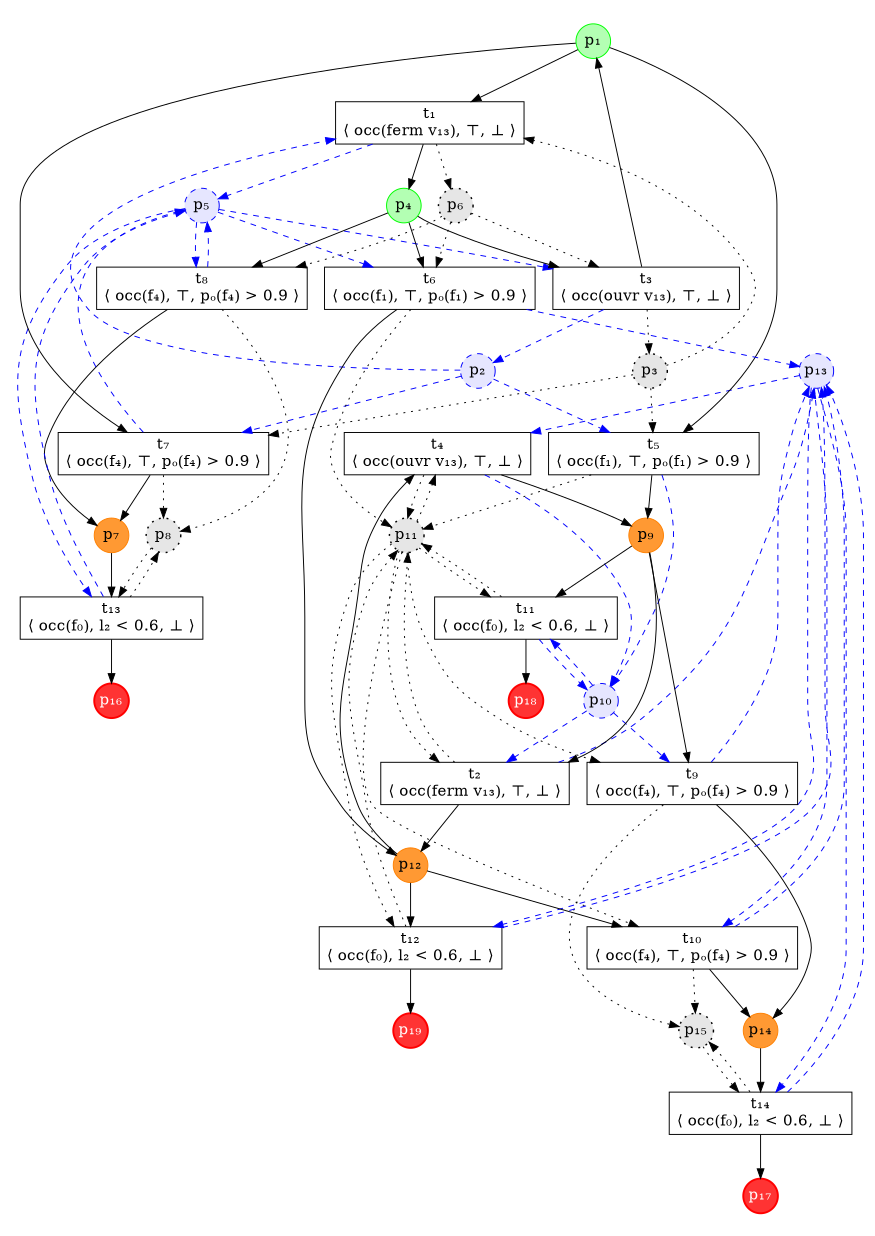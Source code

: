 digraph {
  ratio=fill;
  size="5.83,8.27!";
 node [fontsize=16];
  node [label="N", fillcolor="#FFFFFF", fontcolor="#000000", style=filled];
  edge [style="solid"];
  graph [splines="true", overlap="false"];
  subgraph cluster_140111210336944 {
    graph [
      style="invis"
    ];
    node_2
      [
        style="dashed, filled"
        fillcolor="#e6e6ff"
        shape="circle"
        fixedsize="shape"
        color="#0000ff"
        label="p₁₃"
      ];
    node_21
      [
        color="#ff8000"
        fillcolor="#ff9933"
        fixedsize="shape"
        label="p₁₂"
        shape="circle"
      ];
    node_3
      [
        style="dashed, filled"
        fillcolor="#e6e6ff"
        shape="circle"
        fixedsize="shape"
        color="#0000ff"
        label="p₅"
      ];
    node_20
      [
        color="#00ff00"
        fillcolor="#b3ffb3"
        fixedsize="shape"
        label="p₁"
        shape="circle"
      ];
    node_26
      [
        label="t₁₀
⟨ occ(f₄), ⊤, pₒ(f₄) > 0.9 ⟩"
        shape="rectangle"
      ];
    node_28
      [
        label="t₅
⟨ occ(f₁), ⊤, pₒ(f₁) > 0.9 ⟩"
        shape="rectangle"
      ];
    node_1
      [
        style="dotted,filled"
        fillcolor="#e6e6e6"
        penwidth="1.5"
        shape="circle"
        fixedsize="shape"
        color="#000000"
        label="p₃"
      ];
    node_14
      [
        style="dotted,filled"
        fillcolor="#e6e6e6"
        penwidth="1.5"
        shape="circle"
        fixedsize="shape"
        color="#000000"
        label="p₁₁"
      ];
    node_23
      [
        style="dashed, filled"
        fillcolor="#e6e6ff"
        shape="circle"
        fixedsize="shape"
        color="#0000ff"
        label="p₂"
      ];
    node_17
      [
        color="#ff8000"
        fillcolor="#ff9933"
        fixedsize="shape"
        label="p₇"
        shape="circle"
      ];
    node_4
      [
        label="t₂
⟨ occ(ferm v₁₃), ⊤, ⊥ ⟩"
        shape="rectangle"
      ];
    node_18
      [
        label="t₁
⟨ occ(ferm v₁₃), ⊤, ⊥ ⟩"
        shape="rectangle"
      ];
    node_25
      [
        label="t₁₁
⟨ occ(f₀), l₂ < 0.6, ⊥ ⟩"
        shape="rectangle"
      ];
    node_19
      [
        color="#ff8000"
        fillcolor="#ff9933"
        fixedsize="shape"
        label="p₁₄"
        shape="circle"
      ];
    node_0
      [
        label="t₁₄
⟨ occ(f₀), l₂ < 0.6, ⊥ ⟩"
        shape="rectangle"
      ];
    node_13
      [
        label="t₃
⟨ occ(ouvr v₁₃), ⊤, ⊥ ⟩"
        shape="rectangle"
      ];
    node_29
      [
        style="dotted,filled"
        fillcolor="#e6e6e6"
        penwidth="1.5"
        shape="circle"
        fixedsize="shape"
        color="#000000"
        label="p₈"
      ];
    node_10
      [
        style="dotted,filled"
        fillcolor="#e6e6e6"
        penwidth="1.5"
        shape="circle"
        fixedsize="shape"
        color="#000000"
        label="p₆"
      ];
    node_30
      [
        style="filled, bold"
        fontcolor="#ffffff"
        fillcolor="#ff3333"
        shape="circle"
        fixedsize="shape"
        color="#ff0000"
        label="p₁₉"
      ];
    node_11
      [
        label="t₆
⟨ occ(f₁), ⊤, pₒ(f₁) > 0.9 ⟩"
        shape="rectangle"
      ];
    node_24
      [
        style="dashed, filled"
        fillcolor="#e6e6ff"
        shape="circle"
        fixedsize="shape"
        color="#0000ff"
        label="p₁₀"
      ];
    node_8
      [
        label="t₄
⟨ occ(ouvr v₁₃), ⊤, ⊥ ⟩"
        shape="rectangle"
      ];
    node_12
      [
        label="t₈
⟨ occ(f₄), ⊤, pₒ(f₄) > 0.9 ⟩"
        shape="rectangle"
      ];
    node_6
      [
        color="#ff8000"
        fillcolor="#ff9933"
        fixedsize="shape"
        label="p₉"
        shape="circle"
      ];
    node_16
      [
        style="filled, bold"
        fontcolor="#ffffff"
        fillcolor="#ff3333"
        shape="circle"
        fixedsize="shape"
        color="#ff0000"
        label="p₁₈"
      ];
    node_32
      [
        style="filled, bold"
        fontcolor="#ffffff"
        fillcolor="#ff3333"
        shape="circle"
        fixedsize="shape"
        color="#ff0000"
        label="p₁₆"
      ];
    node_22
      [
        style="dotted,filled"
        fillcolor="#e6e6e6"
        penwidth="1.5"
        shape="circle"
        fixedsize="shape"
        color="#000000"
        label="p₁₅"
      ];
    node_31
      [
        label="t₇
⟨ occ(f₄), ⊤, pₒ(f₄) > 0.9 ⟩"
        shape="rectangle"
      ];
    node_7
      [
        label="t₉
⟨ occ(f₄), ⊤, pₒ(f₄) > 0.9 ⟩"
        shape="rectangle"
      ];
    node_15
      [
        style="filled, bold"
        fontcolor="#ffffff"
        fillcolor="#ff3333"
        shape="circle"
        fixedsize="shape"
        color="#ff0000"
        label="p₁₇"
      ];
    node_9
      [
        label="t₁₃
⟨ occ(f₀), l₂ < 0.6, ⊥ ⟩"
        shape="rectangle"
      ];
    node_5
      [
        color="#00ff00"
        fillcolor="#b3ffb3"
        fixedsize="shape"
        label="p₄"
        shape="circle"
      ];
    node_27
      [
        label="t₁₂
⟨ occ(f₀), l₂ < 0.6, ⊥ ⟩"
        shape="rectangle"
      ];
    node_1 -> node_18
      [
        style="dotted"
        arrowhead="normal"
        label=""
        color="#000000"
      ];
    node_12 -> node_29
      [
        style="dotted"
        arrowhead="normal"
        label=""
        color="#000000"
      ];
    node_21 -> node_8
      [
        arrowhead="normal"
        label=""
      ];
    node_28 -> node_6
      [
        arrowhead="normal"
        label=""
      ];
    node_21 -> node_27
      [
        arrowhead="normal"
        label=""
      ];
    node_6 -> node_25
      [
        arrowhead="normal"
        label=""
      ];
    node_18 -> node_5
      [
        arrowhead="normal"
        label=""
      ];
    node_31 -> node_3
      [
        style="dashed"
        arrowhead="normal"
        label=""
        color="#0000ff"
      ];
    node_18 -> node_10
      [
        style="dotted"
        arrowhead="normal"
        label=""
        color="#000000"
      ];
    node_7 -> node_22
      [
        style="dotted"
        arrowhead="normal"
        label=""
        color="#000000"
      ];
    node_1 -> node_31
      [
        style="dotted"
        arrowhead="normal"
        label=""
        color="#000000"
      ];
    node_8 -> node_6
      [
        arrowhead="normal"
        label=""
      ];
    node_26 -> node_19
      [
        arrowhead="normal"
        label=""
      ];
    node_10 -> node_11
      [
        style="dotted"
        arrowhead="normal"
        label=""
        color="#000000"
      ];
    node_14 -> node_8
      [
        style="dotted"
        arrowhead="normal"
        label=""
        color="#000000"
      ];
    node_14 -> node_7
      [
        style="dotted"
        arrowhead="normal"
        label=""
        color="#000000"
      ];
    node_1 -> node_28
      [
        style="dotted"
        arrowhead="normal"
        label=""
        color="#000000"
      ];
    node_7 -> node_19
      [
        arrowhead="normal"
        label=""
      ];
    node_5 -> node_12
      [
        arrowhead="normal"
        label=""
      ];
    node_26 -> node_22
      [
        style="dotted"
        arrowhead="normal"
        label=""
        color="#000000"
      ];
    node_11 -> node_14
      [
        style="dotted"
        arrowhead="normal"
        label=""
        color="#000000"
      ];
    node_20 -> node_31
      [
        arrowhead="normal"
        label=""
      ];
    node_27 -> node_30
      [
        arrowhead="normal"
        label=""
      ];
    node_3 -> node_13
      [
        style="dashed"
        arrowhead="normal"
        label=""
        color="#0000ff"
      ];
    node_6 -> node_7
      [
        arrowhead="normal"
        label=""
      ];
    node_28 -> node_24
      [
        style="dashed"
        arrowhead="normal"
        label=""
        color="#0000ff"
      ];
    node_2 -> node_27
      [
        style="dashed"
        arrowhead="normal"
        label=""
        color="#0000ff"
      ];
    node_2 -> node_8
      [
        style="dashed"
        arrowhead="normal"
        label=""
        color="#0000ff"
      ];
    node_25 -> node_16
      [
        arrowhead="normal"
        label=""
      ];
    node_3 -> node_12
      [
        style="dashed"
        arrowhead="normal"
        label=""
        color="#0000ff"
      ];
    node_27 -> node_14
      [
        style="dotted"
        arrowhead="normal"
        label=""
        color="#000000"
      ];
    node_26 -> node_2
      [
        style="dashed"
        arrowhead="normal"
        label=""
        color="#0000ff"
      ];
    node_21 -> node_26
      [
        arrowhead="normal"
        label=""
      ];
    node_25 -> node_24
      [
        style="dashed"
        arrowhead="normal"
        label=""
        color="#0000ff"
      ];
    node_2 -> node_26
      [
        style="dashed"
        arrowhead="normal"
        label=""
        color="#0000ff"
      ];
    node_9 -> node_32
      [
        arrowhead="normal"
        label=""
      ];
    node_4 -> node_14
      [
        style="dotted"
        arrowhead="normal"
        label=""
        color="#000000"
      ];
    node_7 -> node_2
      [
        style="dashed"
        arrowhead="normal"
        label=""
        color="#0000ff"
      ];
    node_10 -> node_13
      [
        style="dotted"
        arrowhead="normal"
        label=""
        color="#000000"
      ];
    node_14 -> node_27
      [
        style="dotted"
        arrowhead="normal"
        label=""
        color="#000000"
      ];
    node_13 -> node_1
      [
        style="dotted"
        arrowhead="normal"
        label=""
        color="#000000"
      ];
    node_10 -> node_12
      [
        style="dotted"
        arrowhead="normal"
        label=""
        color="#000000"
      ];
    node_25 -> node_14
      [
        style="dotted"
        arrowhead="normal"
        label=""
        color="#000000"
      ];
    node_5 -> node_11
      [
        arrowhead="normal"
        label=""
      ];
    node_23 -> node_28
      [
        style="dashed"
        arrowhead="normal"
        label=""
        color="#0000ff"
      ];
    node_22 -> node_0
      [
        style="dotted"
        arrowhead="normal"
        label=""
        color="#000000"
      ];
    node_27 -> node_2
      [
        style="dashed"
        arrowhead="normal"
        label=""
        color="#0000ff"
      ];
    node_20 -> node_18
      [
        arrowhead="normal"
        label=""
      ];
    node_4 -> node_2
      [
        style="dashed"
        arrowhead="normal"
        label=""
        color="#0000ff"
      ];
    node_8 -> node_14
      [
        style="dotted"
        arrowhead="normal"
        label=""
        color="#000000"
      ];
    node_4 -> node_21
      [
        arrowhead="normal"
        label=""
      ];
    node_9 -> node_3
      [
        style="dashed"
        arrowhead="normal"
        label=""
        color="#0000ff"
      ];
    node_24 -> node_25
      [
        style="dashed"
        arrowhead="normal"
        label=""
        color="#0000ff"
      ];
    node_11 -> node_21
      [
        arrowhead="normal"
        label=""
      ];
    node_19 -> node_0
      [
        arrowhead="normal"
        label=""
      ];
    node_18 -> node_3
      [
        style="dashed"
        arrowhead="normal"
        label=""
        color="#0000ff"
      ];
    node_24 -> node_7
      [
        style="dashed"
        arrowhead="normal"
        label=""
        color="#0000ff"
      ];
    node_31 -> node_17
      [
        arrowhead="normal"
        label=""
      ];
    node_31 -> node_29
      [
        style="dotted"
        arrowhead="normal"
        label=""
        color="#000000"
      ];
    node_2 -> node_0
      [
        style="dashed"
        arrowhead="normal"
        label=""
        color="#0000ff"
      ];
    node_28 -> node_14
      [
        style="dotted"
        arrowhead="normal"
        label=""
        color="#000000"
      ];
    node_9 -> node_29
      [
        style="dotted"
        arrowhead="normal"
        label=""
        color="#000000"
      ];
    node_6 -> node_4
      [
        arrowhead="normal"
        label=""
      ];
    node_12 -> node_3
      [
        style="dashed"
        arrowhead="normal"
        label=""
        color="#0000ff"
      ];
    node_14 -> node_4
      [
        style="dotted"
        arrowhead="normal"
        label=""
        color="#000000"
      ];
    node_11 -> node_2
      [
        style="dashed"
        arrowhead="normal"
        label=""
        color="#0000ff"
      ];
    node_5 -> node_13
      [
        arrowhead="normal"
        label=""
      ];
    node_23 -> node_31
      [
        style="dashed"
        arrowhead="normal"
        label=""
        color="#0000ff"
      ];
    node_24 -> node_4
      [
        style="dashed"
        arrowhead="normal"
        label=""
        color="#0000ff"
      ];
    node_14 -> node_26
      [
        style="dotted"
        arrowhead="normal"
        label=""
        color="#000000"
      ];
    node_0 -> node_22
      [
        style="dotted"
        arrowhead="normal"
        label=""
        color="#000000"
      ];
    node_23 -> node_18
      [
        style="dashed"
        arrowhead="normal"
        label=""
        color="#0000ff"
      ];
    node_3 -> node_11
      [
        style="dashed"
        arrowhead="normal"
        label=""
        color="#0000ff"
      ];
    node_17 -> node_9
      [
        arrowhead="normal"
        label=""
      ];
    node_20 -> node_28
      [
        arrowhead="normal"
        label=""
      ];
    node_0 -> node_2
      [
        style="dashed"
        arrowhead="normal"
        label=""
        color="#0000ff"
      ];
    node_3 -> node_9
      [
        style="dashed"
        arrowhead="normal"
        label=""
        color="#0000ff"
      ];
    node_13 -> node_23
      [
        style="dashed"
        arrowhead="normal"
        label=""
        color="#0000ff"
      ];
    node_13 -> node_20
      [
        arrowhead="normal"
        label=""
      ];
    node_12 -> node_17
      [
        arrowhead="normal"
        label=""
      ];
    node_0 -> node_15
      [
        arrowhead="normal"
        label=""
      ];
    node_8 -> node_24
      [
        style="dashed"
        arrowhead="normal"
        label=""
        color="#0000ff"
      ];
    node_14 -> node_25
      [
        style="dotted"
        arrowhead="normal"
        label=""
        color="#000000"
      ];
    node_29 -> node_9
      [
        style="dotted"
        arrowhead="normal"
        label=""
        color="#000000"
      ];
  }
}